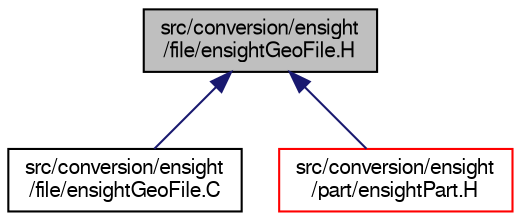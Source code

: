 digraph "src/conversion/ensight/file/ensightGeoFile.H"
{
  bgcolor="transparent";
  edge [fontname="FreeSans",fontsize="10",labelfontname="FreeSans",labelfontsize="10"];
  node [fontname="FreeSans",fontsize="10",shape=record];
  Node42 [label="src/conversion/ensight\l/file/ensightGeoFile.H",height=0.2,width=0.4,color="black", fillcolor="grey75", style="filled", fontcolor="black"];
  Node42 -> Node43 [dir="back",color="midnightblue",fontsize="10",style="solid",fontname="FreeSans"];
  Node43 [label="src/conversion/ensight\l/file/ensightGeoFile.C",height=0.2,width=0.4,color="black",URL="$a00143.html"];
  Node42 -> Node44 [dir="back",color="midnightblue",fontsize="10",style="solid",fontname="FreeSans"];
  Node44 [label="src/conversion/ensight\l/part/ensightPart.H",height=0.2,width=0.4,color="red",URL="$a00152.html"];
}
